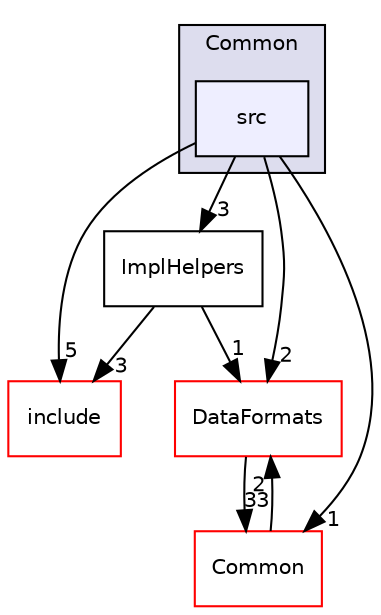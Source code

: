 digraph "/home/travis/build/AliceO2Group/AliceO2/Detectors/MUON/MCH/Raw/Common/src" {
  bgcolor=transparent;
  compound=true
  node [ fontsize="10", fontname="Helvetica"];
  edge [ labelfontsize="10", labelfontname="Helvetica"];
  subgraph clusterdir_55964488a5749f1fcba45aaf4e122cee {
    graph [ bgcolor="#ddddee", pencolor="black", label="Common" fontname="Helvetica", fontsize="10", URL="dir_55964488a5749f1fcba45aaf4e122cee.html"]
  dir_803cb5aa750ec34c4f7040bb44311d6b [shape=box, label="src", style="filled", fillcolor="#eeeeff", pencolor="black", URL="dir_803cb5aa750ec34c4f7040bb44311d6b.html"];
  }
  dir_cfadcf1c28477e06298c128044978e91 [shape=box label="ImplHelpers" URL="dir_cfadcf1c28477e06298c128044978e91.html"];
  dir_4ab6b4cc6a7edbff49100e9123df213f [shape=box label="Common" color="red" URL="dir_4ab6b4cc6a7edbff49100e9123df213f.html"];
  dir_25e82fe885c297bddd3063384098a5b3 [shape=box label="include" color="red" URL="dir_25e82fe885c297bddd3063384098a5b3.html"];
  dir_2171f7ec022c5423887b07c69b2f5b48 [shape=box label="DataFormats" color="red" URL="dir_2171f7ec022c5423887b07c69b2f5b48.html"];
  dir_cfadcf1c28477e06298c128044978e91->dir_25e82fe885c297bddd3063384098a5b3 [headlabel="3", labeldistance=1.5 headhref="dir_000532_000520.html"];
  dir_cfadcf1c28477e06298c128044978e91->dir_2171f7ec022c5423887b07c69b2f5b48 [headlabel="1", labeldistance=1.5 headhref="dir_000532_000076.html"];
  dir_4ab6b4cc6a7edbff49100e9123df213f->dir_2171f7ec022c5423887b07c69b2f5b48 [headlabel="2", labeldistance=1.5 headhref="dir_000027_000076.html"];
  dir_2171f7ec022c5423887b07c69b2f5b48->dir_4ab6b4cc6a7edbff49100e9123df213f [headlabel="33", labeldistance=1.5 headhref="dir_000076_000027.html"];
  dir_803cb5aa750ec34c4f7040bb44311d6b->dir_cfadcf1c28477e06298c128044978e91 [headlabel="3", labeldistance=1.5 headhref="dir_000522_000532.html"];
  dir_803cb5aa750ec34c4f7040bb44311d6b->dir_4ab6b4cc6a7edbff49100e9123df213f [headlabel="1", labeldistance=1.5 headhref="dir_000522_000027.html"];
  dir_803cb5aa750ec34c4f7040bb44311d6b->dir_25e82fe885c297bddd3063384098a5b3 [headlabel="5", labeldistance=1.5 headhref="dir_000522_000520.html"];
  dir_803cb5aa750ec34c4f7040bb44311d6b->dir_2171f7ec022c5423887b07c69b2f5b48 [headlabel="2", labeldistance=1.5 headhref="dir_000522_000076.html"];
}
